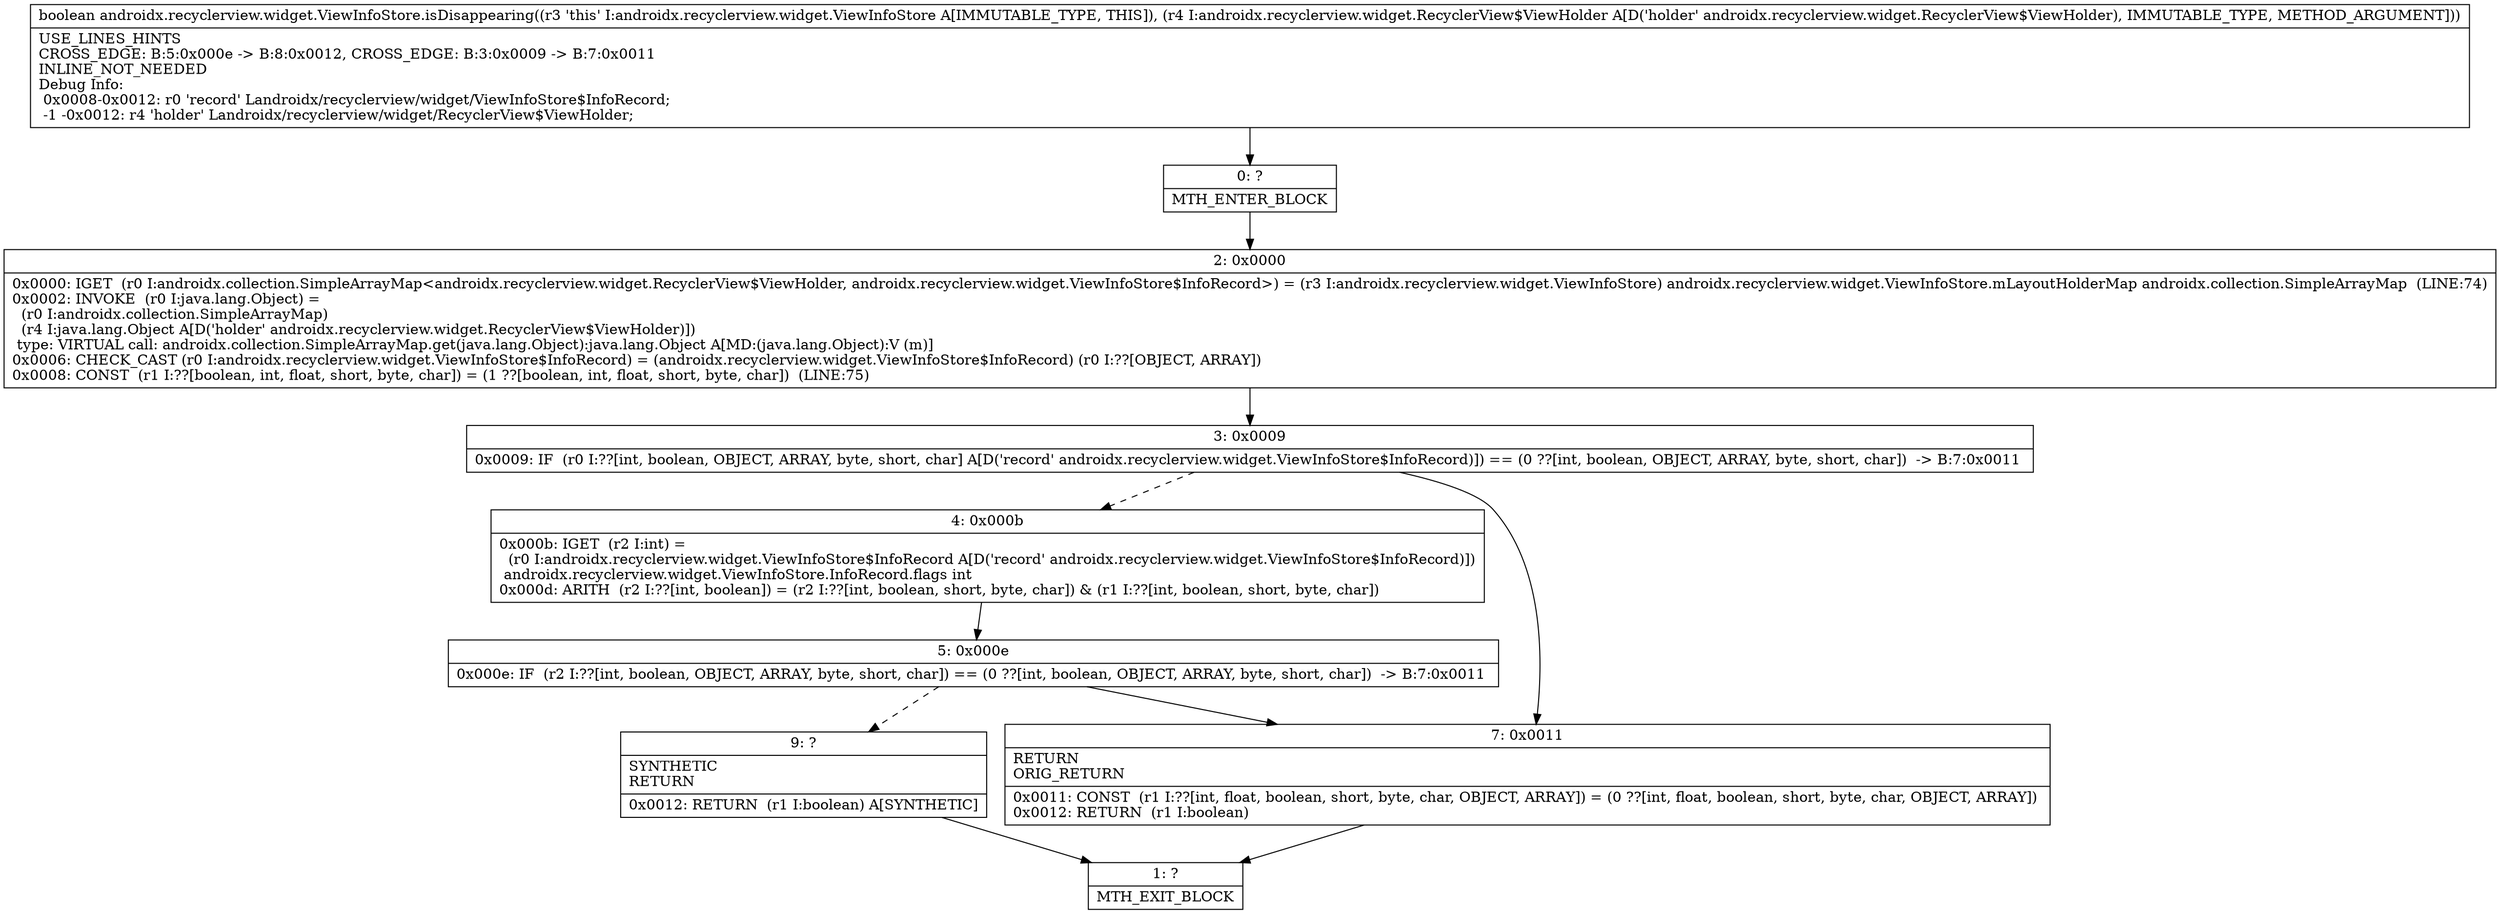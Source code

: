 digraph "CFG forandroidx.recyclerview.widget.ViewInfoStore.isDisappearing(Landroidx\/recyclerview\/widget\/RecyclerView$ViewHolder;)Z" {
Node_0 [shape=record,label="{0\:\ ?|MTH_ENTER_BLOCK\l}"];
Node_2 [shape=record,label="{2\:\ 0x0000|0x0000: IGET  (r0 I:androidx.collection.SimpleArrayMap\<androidx.recyclerview.widget.RecyclerView$ViewHolder, androidx.recyclerview.widget.ViewInfoStore$InfoRecord\>) = (r3 I:androidx.recyclerview.widget.ViewInfoStore) androidx.recyclerview.widget.ViewInfoStore.mLayoutHolderMap androidx.collection.SimpleArrayMap  (LINE:74)\l0x0002: INVOKE  (r0 I:java.lang.Object) = \l  (r0 I:androidx.collection.SimpleArrayMap)\l  (r4 I:java.lang.Object A[D('holder' androidx.recyclerview.widget.RecyclerView$ViewHolder)])\l type: VIRTUAL call: androidx.collection.SimpleArrayMap.get(java.lang.Object):java.lang.Object A[MD:(java.lang.Object):V (m)]\l0x0006: CHECK_CAST (r0 I:androidx.recyclerview.widget.ViewInfoStore$InfoRecord) = (androidx.recyclerview.widget.ViewInfoStore$InfoRecord) (r0 I:??[OBJECT, ARRAY]) \l0x0008: CONST  (r1 I:??[boolean, int, float, short, byte, char]) = (1 ??[boolean, int, float, short, byte, char])  (LINE:75)\l}"];
Node_3 [shape=record,label="{3\:\ 0x0009|0x0009: IF  (r0 I:??[int, boolean, OBJECT, ARRAY, byte, short, char] A[D('record' androidx.recyclerview.widget.ViewInfoStore$InfoRecord)]) == (0 ??[int, boolean, OBJECT, ARRAY, byte, short, char])  \-\> B:7:0x0011 \l}"];
Node_4 [shape=record,label="{4\:\ 0x000b|0x000b: IGET  (r2 I:int) = \l  (r0 I:androidx.recyclerview.widget.ViewInfoStore$InfoRecord A[D('record' androidx.recyclerview.widget.ViewInfoStore$InfoRecord)])\l androidx.recyclerview.widget.ViewInfoStore.InfoRecord.flags int \l0x000d: ARITH  (r2 I:??[int, boolean]) = (r2 I:??[int, boolean, short, byte, char]) & (r1 I:??[int, boolean, short, byte, char]) \l}"];
Node_5 [shape=record,label="{5\:\ 0x000e|0x000e: IF  (r2 I:??[int, boolean, OBJECT, ARRAY, byte, short, char]) == (0 ??[int, boolean, OBJECT, ARRAY, byte, short, char])  \-\> B:7:0x0011 \l}"];
Node_9 [shape=record,label="{9\:\ ?|SYNTHETIC\lRETURN\l|0x0012: RETURN  (r1 I:boolean) A[SYNTHETIC]\l}"];
Node_1 [shape=record,label="{1\:\ ?|MTH_EXIT_BLOCK\l}"];
Node_7 [shape=record,label="{7\:\ 0x0011|RETURN\lORIG_RETURN\l|0x0011: CONST  (r1 I:??[int, float, boolean, short, byte, char, OBJECT, ARRAY]) = (0 ??[int, float, boolean, short, byte, char, OBJECT, ARRAY]) \l0x0012: RETURN  (r1 I:boolean) \l}"];
MethodNode[shape=record,label="{boolean androidx.recyclerview.widget.ViewInfoStore.isDisappearing((r3 'this' I:androidx.recyclerview.widget.ViewInfoStore A[IMMUTABLE_TYPE, THIS]), (r4 I:androidx.recyclerview.widget.RecyclerView$ViewHolder A[D('holder' androidx.recyclerview.widget.RecyclerView$ViewHolder), IMMUTABLE_TYPE, METHOD_ARGUMENT]))  | USE_LINES_HINTS\lCROSS_EDGE: B:5:0x000e \-\> B:8:0x0012, CROSS_EDGE: B:3:0x0009 \-\> B:7:0x0011\lINLINE_NOT_NEEDED\lDebug Info:\l  0x0008\-0x0012: r0 'record' Landroidx\/recyclerview\/widget\/ViewInfoStore$InfoRecord;\l  \-1 \-0x0012: r4 'holder' Landroidx\/recyclerview\/widget\/RecyclerView$ViewHolder;\l}"];
MethodNode -> Node_0;Node_0 -> Node_2;
Node_2 -> Node_3;
Node_3 -> Node_4[style=dashed];
Node_3 -> Node_7;
Node_4 -> Node_5;
Node_5 -> Node_7;
Node_5 -> Node_9[style=dashed];
Node_9 -> Node_1;
Node_7 -> Node_1;
}

